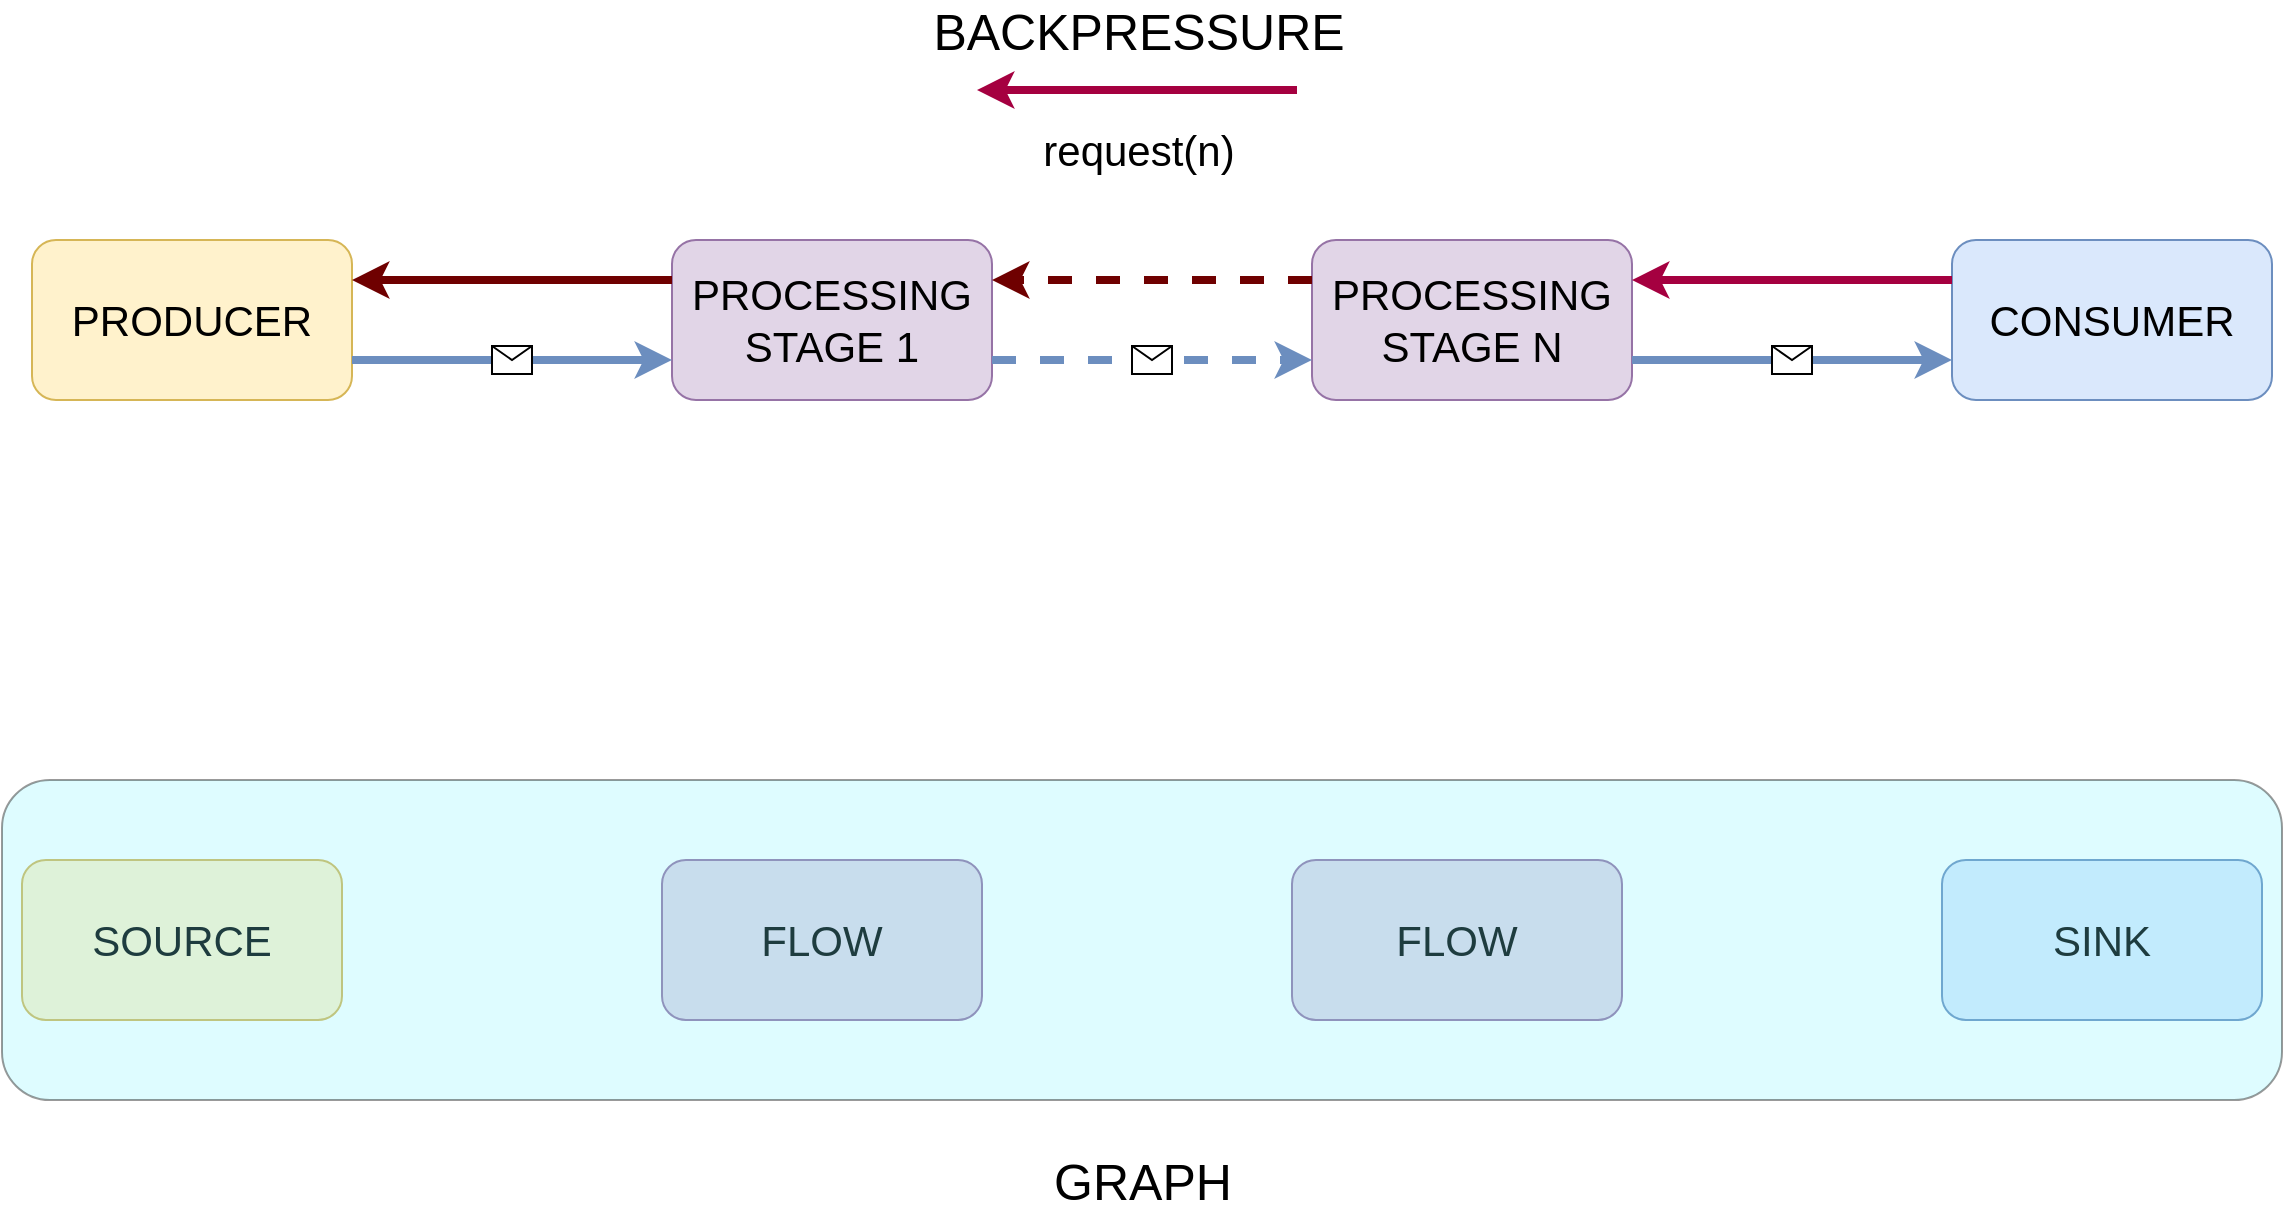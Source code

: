 <mxfile version="19.0.3" type="device"><diagram id="P3hU6SYUn0nOkB-NKuIf" name="Strona-1"><mxGraphModel dx="1438" dy="873" grid="0" gridSize="10" guides="1" tooltips="1" connect="1" arrows="1" fold="1" page="1" pageScale="1" pageWidth="1169" pageHeight="827" math="0" shadow="0"><root><mxCell id="0"/><mxCell id="1" parent="0"/><mxCell id="AnnTAXCi0JldIBUF5V4J-25" value="" style="group" parent="1" vertex="1" connectable="0"><mxGeometry x="25" y="120" width="1120" height="80" as="geometry"/></mxCell><mxCell id="AnnTAXCi0JldIBUF5V4J-1" value="&lt;font style=&quot;font-size: 21px;&quot;&gt;PRODUCER&lt;/font&gt;" style="rounded=1;whiteSpace=wrap;html=1;fillColor=#fff2cc;strokeColor=#d6b656;" parent="AnnTAXCi0JldIBUF5V4J-25" vertex="1"><mxGeometry width="160.0" height="80" as="geometry"/></mxCell><mxCell id="AnnTAXCi0JldIBUF5V4J-2" value="&lt;font style=&quot;font-size: 21px;&quot;&gt;CONSUMER&lt;/font&gt;" style="rounded=1;whiteSpace=wrap;html=1;fillColor=#dae8fc;strokeColor=#6c8ebf;" parent="AnnTAXCi0JldIBUF5V4J-25" vertex="1"><mxGeometry x="960.0" width="160.0" height="80" as="geometry"/></mxCell><mxCell id="AnnTAXCi0JldIBUF5V4J-3" value="&lt;span style=&quot;font-size: 21px;&quot;&gt;PROCESSING&lt;br&gt;STAGE 1&lt;br&gt;&lt;/span&gt;" style="rounded=1;whiteSpace=wrap;html=1;fillColor=#e1d5e7;strokeColor=#9673a6;" parent="AnnTAXCi0JldIBUF5V4J-25" vertex="1"><mxGeometry x="320.0" width="160.0" height="80" as="geometry"/></mxCell><mxCell id="AnnTAXCi0JldIBUF5V4J-4" value="&lt;font style=&quot;font-size: 21px;&quot;&gt;PROCESSING&lt;br&gt;STAGE N&lt;br&gt;&lt;/font&gt;" style="rounded=1;whiteSpace=wrap;html=1;fillColor=#e1d5e7;strokeColor=#9673a6;" parent="AnnTAXCi0JldIBUF5V4J-25" vertex="1"><mxGeometry x="640.0" width="160.0" height="80" as="geometry"/></mxCell><mxCell id="AnnTAXCi0JldIBUF5V4J-7" value="" style="endArrow=classic;html=1;rounded=0;fontSize=21;entryX=0;entryY=0.75;entryDx=0;entryDy=0;exitX=1;exitY=0.75;exitDx=0;exitDy=0;fillColor=#dae8fc;strokeColor=#6c8ebf;strokeWidth=4;" parent="AnnTAXCi0JldIBUF5V4J-25" source="AnnTAXCi0JldIBUF5V4J-1" target="AnnTAXCi0JldIBUF5V4J-3" edge="1"><mxGeometry relative="1" as="geometry"><mxPoint x="200" y="53.333" as="sourcePoint"/><mxPoint x="310" y="80" as="targetPoint"/></mxGeometry></mxCell><mxCell id="AnnTAXCi0JldIBUF5V4J-8" value="" style="shape=message;html=1;outlineConnect=0;fontSize=21;" parent="AnnTAXCi0JldIBUF5V4J-7" vertex="1"><mxGeometry width="20" height="14" relative="1" as="geometry"><mxPoint x="-10" y="-7" as="offset"/></mxGeometry></mxCell><mxCell id="AnnTAXCi0JldIBUF5V4J-9" value="" style="endArrow=classic;html=1;rounded=0;fontSize=21;exitX=1;exitY=0.75;exitDx=0;exitDy=0;entryX=0;entryY=0.75;entryDx=0;entryDy=0;dashed=1;fillColor=#dae8fc;strokeColor=#6c8ebf;strokeWidth=4;" parent="AnnTAXCi0JldIBUF5V4J-25" source="AnnTAXCi0JldIBUF5V4J-3" target="AnnTAXCi0JldIBUF5V4J-4" edge="1"><mxGeometry relative="1" as="geometry"><mxPoint x="520" y="80" as="sourcePoint"/><mxPoint x="610.0" y="113.333" as="targetPoint"/></mxGeometry></mxCell><mxCell id="AnnTAXCi0JldIBUF5V4J-10" value="" style="shape=message;html=1;outlineConnect=0;fontSize=21;" parent="AnnTAXCi0JldIBUF5V4J-9" vertex="1"><mxGeometry width="20" height="14" relative="1" as="geometry"><mxPoint x="-10" y="-7" as="offset"/></mxGeometry></mxCell><mxCell id="AnnTAXCi0JldIBUF5V4J-11" value="" style="endArrow=classic;html=1;rounded=0;fontSize=21;entryX=0;entryY=0.75;entryDx=0;entryDy=0;exitX=1;exitY=0.75;exitDx=0;exitDy=0;strokeWidth=4;fillColor=#dae8fc;strokeColor=#6c8ebf;" parent="AnnTAXCi0JldIBUF5V4J-25" source="AnnTAXCi0JldIBUF5V4J-4" target="AnnTAXCi0JldIBUF5V4J-2" edge="1"><mxGeometry relative="1" as="geometry"><mxPoint x="790.0" y="113.333" as="sourcePoint"/><mxPoint x="950.0" y="113.333" as="targetPoint"/></mxGeometry></mxCell><mxCell id="AnnTAXCi0JldIBUF5V4J-12" value="" style="shape=message;html=1;outlineConnect=0;fontSize=21;" parent="AnnTAXCi0JldIBUF5V4J-11" vertex="1"><mxGeometry width="20" height="14" relative="1" as="geometry"><mxPoint x="-10" y="-7" as="offset"/></mxGeometry></mxCell><mxCell id="AnnTAXCi0JldIBUF5V4J-14" value="" style="endArrow=classic;html=1;rounded=0;fontSize=21;strokeWidth=4;entryX=1;entryY=0.25;entryDx=0;entryDy=0;exitX=0;exitY=0.25;exitDx=0;exitDy=0;fillColor=#d80073;strokeColor=#A50040;" parent="AnnTAXCi0JldIBUF5V4J-25" source="AnnTAXCi0JldIBUF5V4J-2" target="AnnTAXCi0JldIBUF5V4J-4" edge="1"><mxGeometry width="50" height="50" relative="1" as="geometry"><mxPoint x="540" y="213.333" as="sourcePoint"/><mxPoint x="590.0" y="180" as="targetPoint"/></mxGeometry></mxCell><mxCell id="AnnTAXCi0JldIBUF5V4J-15" value="" style="endArrow=classic;html=1;rounded=0;dashed=1;fontSize=21;strokeWidth=4;entryX=1;entryY=0.25;entryDx=0;entryDy=0;exitX=0;exitY=0.25;exitDx=0;exitDy=0;fillColor=#a20025;strokeColor=#6F0000;" parent="AnnTAXCi0JldIBUF5V4J-25" source="AnnTAXCi0JldIBUF5V4J-4" target="AnnTAXCi0JldIBUF5V4J-3" edge="1"><mxGeometry width="50" height="50" relative="1" as="geometry"><mxPoint x="600" y="13.333" as="sourcePoint"/><mxPoint x="480.0" y="26.667" as="targetPoint"/></mxGeometry></mxCell><mxCell id="AnnTAXCi0JldIBUF5V4J-16" value="" style="endArrow=classic;html=1;rounded=0;fontSize=21;strokeWidth=4;entryX=1;entryY=0.25;entryDx=0;entryDy=0;exitX=0;exitY=0.25;exitDx=0;exitDy=0;fillColor=#a20025;strokeColor=#6F0000;" parent="AnnTAXCi0JldIBUF5V4J-25" source="AnnTAXCi0JldIBUF5V4J-3" target="AnnTAXCi0JldIBUF5V4J-1" edge="1"><mxGeometry width="50" height="50" relative="1" as="geometry"><mxPoint x="280" y="-6.667" as="sourcePoint"/><mxPoint x="190" as="targetPoint"/></mxGeometry></mxCell><mxCell id="AnnTAXCi0JldIBUF5V4J-26" value="" style="group" parent="1" vertex="1" connectable="0"><mxGeometry x="482.5" width="205" height="90" as="geometry"/></mxCell><mxCell id="AnnTAXCi0JldIBUF5V4J-17" value="&lt;font style=&quot;font-size: 25px;&quot;&gt;BACKPRESSURE&lt;/font&gt;" style="text;html=1;align=center;verticalAlign=middle;resizable=0;points=[];autosize=1;strokeColor=none;fillColor=none;fontSize=21;" parent="AnnTAXCi0JldIBUF5V4J-26" vertex="1"><mxGeometry x="-15" width="220" height="30" as="geometry"/></mxCell><mxCell id="AnnTAXCi0JldIBUF5V4J-18" value="" style="endArrow=classic;html=1;rounded=0;fontSize=21;strokeWidth=4;entryX=1;entryY=0.25;entryDx=0;entryDy=0;exitX=0;exitY=0.25;exitDx=0;exitDy=0;fillColor=#d80073;strokeColor=#A50040;" parent="AnnTAXCi0JldIBUF5V4J-26" edge="1"><mxGeometry width="50" height="50" relative="1" as="geometry"><mxPoint x="175" y="45" as="sourcePoint"/><mxPoint x="15" y="45" as="targetPoint"/></mxGeometry></mxCell><mxCell id="AnnTAXCi0JldIBUF5V4J-19" value="request(n)" style="text;html=1;align=center;verticalAlign=middle;resizable=0;points=[];autosize=1;strokeColor=none;fillColor=none;fontSize=21;" parent="AnnTAXCi0JldIBUF5V4J-26" vertex="1"><mxGeometry x="40" y="60" width="110" height="30" as="geometry"/></mxCell><mxCell id="AnnTAXCi0JldIBUF5V4J-42" value="" style="group" parent="1" vertex="1" connectable="0"><mxGeometry x="20" y="430" width="1130" height="180" as="geometry"/></mxCell><mxCell id="AnnTAXCi0JldIBUF5V4J-20" value="&lt;font style=&quot;font-size: 21px;&quot;&gt;SOURCE&lt;/font&gt;" style="rounded=1;whiteSpace=wrap;html=1;fillColor=#fff2cc;strokeColor=#d6b656;" parent="AnnTAXCi0JldIBUF5V4J-42" vertex="1"><mxGeometry width="160" height="80" as="geometry"/></mxCell><mxCell id="AnnTAXCi0JldIBUF5V4J-21" value="&lt;font style=&quot;font-size: 21px;&quot;&gt;SINK&lt;/font&gt;" style="rounded=1;whiteSpace=wrap;html=1;fillColor=#dae8fc;strokeColor=#6c8ebf;" parent="AnnTAXCi0JldIBUF5V4J-42" vertex="1"><mxGeometry x="960" width="160" height="80" as="geometry"/></mxCell><mxCell id="AnnTAXCi0JldIBUF5V4J-22" value="&lt;span style=&quot;font-size: 21px;&quot;&gt;FLOW&lt;br&gt;&lt;/span&gt;" style="rounded=1;whiteSpace=wrap;html=1;fillColor=#e1d5e7;strokeColor=#9673a6;" parent="AnnTAXCi0JldIBUF5V4J-42" vertex="1"><mxGeometry x="320" width="160" height="80" as="geometry"/></mxCell><mxCell id="AnnTAXCi0JldIBUF5V4J-23" value="&lt;span style=&quot;font-size: 21px;&quot;&gt;FLOW&lt;br&gt;&lt;/span&gt;" style="rounded=1;whiteSpace=wrap;html=1;fillColor=#e1d5e7;strokeColor=#9673a6;" parent="AnnTAXCi0JldIBUF5V4J-42" vertex="1"><mxGeometry x="635" width="165" height="80" as="geometry"/></mxCell><mxCell id="AnnTAXCi0JldIBUF5V4J-43" value="&lt;font style=&quot;font-size: 25px;&quot;&gt;GRAPH&lt;/font&gt;" style="text;html=1;align=center;verticalAlign=middle;resizable=0;points=[];autosize=1;strokeColor=none;fillColor=none;fontSize=21;" parent="AnnTAXCi0JldIBUF5V4J-42" vertex="1"><mxGeometry x="510" y="145" width="100" height="30" as="geometry"/></mxCell><mxCell id="AnnTAXCi0JldIBUF5V4J-24" value="" style="rounded=1;whiteSpace=wrap;html=1;fontSize=21;shadow=0;glass=0;fillColor=#7AF2FF;fillOpacity=62;opacity=40;" parent="AnnTAXCi0JldIBUF5V4J-42" vertex="1"><mxGeometry x="-10" y="-40" width="1140" height="160" as="geometry"/></mxCell></root></mxGraphModel></diagram></mxfile>